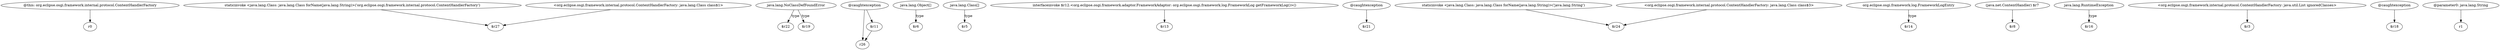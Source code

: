 digraph g {
0[label="@this: org.eclipse.osgi.framework.internal.protocol.ContentHandlerFactory"]
1[label="r0"]
0->1[label=""]
2[label="staticinvoke <java.lang.Class: java.lang.Class forName(java.lang.String)>('org.eclipse.osgi.framework.internal.protocol.ContentHandlerFactory')"]
3[label="$r27"]
2->3[label=""]
4[label="java.lang.NoClassDefFoundError"]
5[label="$r22"]
4->5[label="type"]
6[label="@caughtexception"]
7[label="r26"]
6->7[label=""]
8[label="java.lang.Object[]"]
9[label="$r6"]
8->9[label="type"]
10[label="java.lang.Class[]"]
11[label="$r5"]
10->11[label="type"]
12[label="interfaceinvoke $r12.<org.eclipse.osgi.framework.adaptor.FrameworkAdaptor: org.eclipse.osgi.framework.log.FrameworkLog getFrameworkLog()>()"]
13[label="$r13"]
12->13[label=""]
14[label="@caughtexception"]
15[label="$r21"]
14->15[label=""]
16[label="staticinvoke <java.lang.Class: java.lang.Class forName(java.lang.String)>('java.lang.String')"]
17[label="$r24"]
16->17[label=""]
18[label="$r11"]
18->7[label=""]
19[label="org.eclipse.osgi.framework.log.FrameworkLogEntry"]
20[label="$r14"]
19->20[label="type"]
21[label="<org.eclipse.osgi.framework.internal.protocol.ContentHandlerFactory: java.lang.Class class$1>"]
21->3[label=""]
22[label="(java.net.ContentHandler) $r7"]
23[label="$r8"]
22->23[label=""]
24[label="java.lang.RuntimeException"]
25[label="$r16"]
24->25[label="type"]
26[label="<org.eclipse.osgi.framework.internal.protocol.ContentHandlerFactory: java.lang.Class class$3>"]
26->17[label=""]
27[label="<org.eclipse.osgi.framework.internal.protocol.ContentHandlerFactory: java.util.List ignoredClasses>"]
28[label="$r3"]
27->28[label=""]
29[label="@caughtexception"]
30[label="$r18"]
29->30[label=""]
31[label="$r19"]
4->31[label="type"]
6->18[label=""]
32[label="@parameter0: java.lang.String"]
33[label="r1"]
32->33[label=""]
}